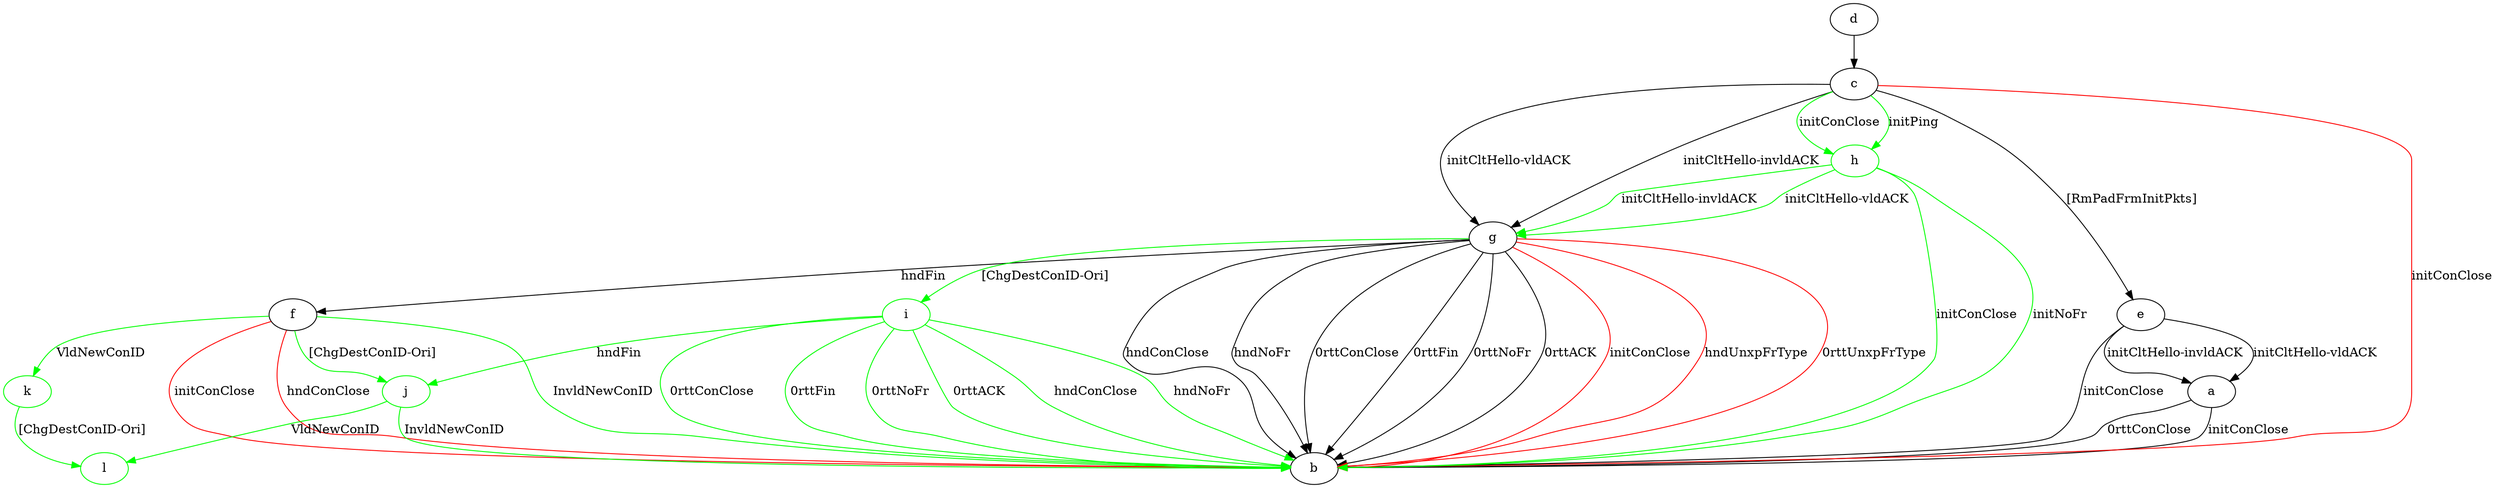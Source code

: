 digraph "" {
	a -> b	[key=0,
		label="initConClose "];
	a -> b	[key=1,
		label="0rttConClose "];
	c -> b	[key=0,
		color=red,
		label="initConClose "];
	c -> e	[key=0,
		label="[RmPadFrmInitPkts] "];
	c -> g	[key=0,
		label="initCltHello-vldACK "];
	c -> g	[key=1,
		label="initCltHello-invldACK "];
	h	[color=green];
	c -> h	[key=0,
		color=green,
		label="initPing "];
	c -> h	[key=1,
		color=green,
		label="initConClose "];
	d -> c	[key=0];
	e -> a	[key=0,
		label="initCltHello-vldACK "];
	e -> a	[key=1,
		label="initCltHello-invldACK "];
	e -> b	[key=0,
		label="initConClose "];
	f -> b	[key=0,
		color=green,
		label="InvldNewConID "];
	f -> b	[key=1,
		color=red,
		label="initConClose "];
	f -> b	[key=2,
		color=red,
		label="hndConClose "];
	j	[color=green];
	f -> j	[key=0,
		color=green,
		label="[ChgDestConID-Ori] "];
	k	[color=green];
	f -> k	[key=0,
		color=green,
		label="VldNewConID "];
	g -> b	[key=0,
		label="hndConClose "];
	g -> b	[key=1,
		label="hndNoFr "];
	g -> b	[key=2,
		label="0rttConClose "];
	g -> b	[key=3,
		label="0rttFin "];
	g -> b	[key=4,
		label="0rttNoFr "];
	g -> b	[key=5,
		label="0rttACK "];
	g -> b	[key=6,
		color=red,
		label="initConClose "];
	g -> b	[key=7,
		color=red,
		label="hndUnxpFrType "];
	g -> b	[key=8,
		color=red,
		label="0rttUnxpFrType "];
	g -> f	[key=0,
		label="hndFin "];
	i	[color=green];
	g -> i	[key=0,
		color=green,
		label="[ChgDestConID-Ori] "];
	h -> b	[key=0,
		color=green,
		label="initConClose "];
	h -> b	[key=1,
		color=green,
		label="initNoFr "];
	h -> g	[key=0,
		color=green,
		label="initCltHello-vldACK "];
	h -> g	[key=1,
		color=green,
		label="initCltHello-invldACK "];
	i -> b	[key=0,
		color=green,
		label="hndConClose "];
	i -> b	[key=1,
		color=green,
		label="hndNoFr "];
	i -> b	[key=2,
		color=green,
		label="0rttConClose "];
	i -> b	[key=3,
		color=green,
		label="0rttFin "];
	i -> b	[key=4,
		color=green,
		label="0rttNoFr "];
	i -> b	[key=5,
		color=green,
		label="0rttACK "];
	i -> j	[key=0,
		color=green,
		label="hndFin "];
	j -> b	[key=0,
		color=green,
		label="InvldNewConID "];
	l	[color=green];
	j -> l	[key=0,
		color=green,
		label="VldNewConID "];
	k -> l	[key=0,
		color=green,
		label="[ChgDestConID-Ori] "];
}
